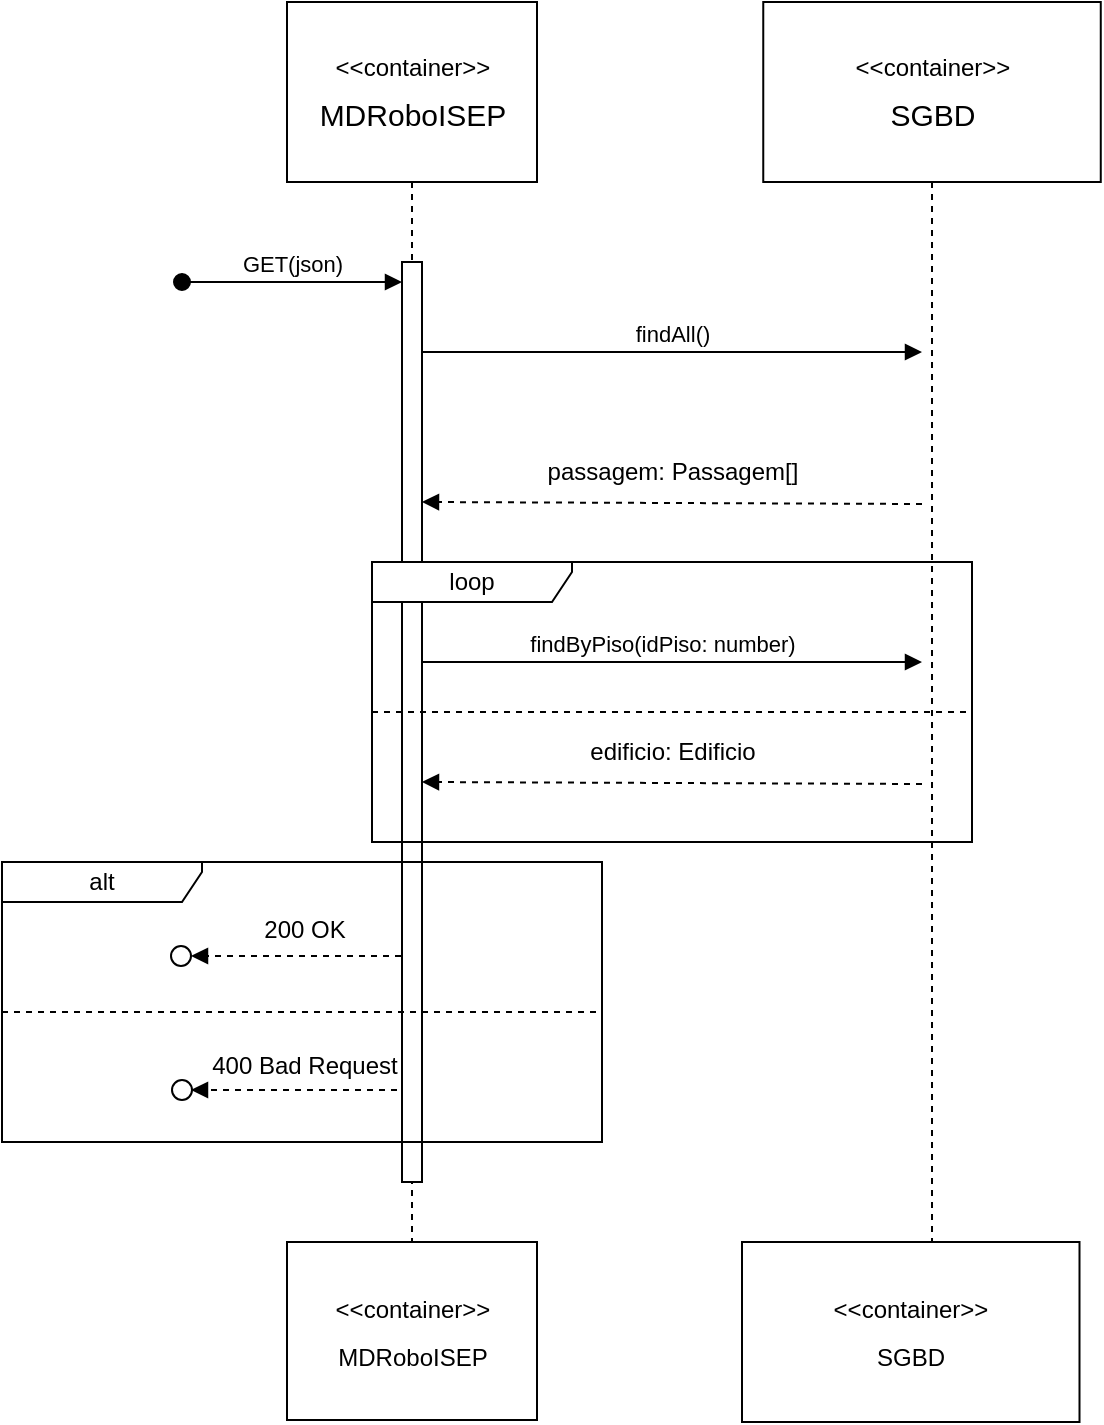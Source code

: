 <mxfile version="22.0.8" type="device">
  <diagram name="Página-1" id="6gCN4_wPPUvXj2OItCq5">
    <mxGraphModel dx="1050" dy="587" grid="1" gridSize="10" guides="1" tooltips="1" connect="1" arrows="1" fold="1" page="1" pageScale="1" pageWidth="827" pageHeight="1169" math="0" shadow="0">
      <root>
        <mxCell id="0" />
        <mxCell id="1" parent="0" />
        <mxCell id="HoYlZ3wIwVS6wh2TnFhM-11" value="&lt;p style=&quot;line-height: 100%;&quot;&gt;&amp;lt;&amp;lt;container&amp;gt;&amp;gt;&lt;/p&gt;&lt;p style=&quot;line-height: 100%;&quot;&gt;&lt;span style=&quot;font-size: 15px;&quot;&gt;SGBD&lt;/span&gt;&lt;/p&gt;" style="shape=umlLifeline;perimeter=lifelinePerimeter;whiteSpace=wrap;html=1;container=1;dropTarget=0;collapsible=0;recursiveResize=0;outlineConnect=0;portConstraint=eastwest;newEdgeStyle={&quot;curved&quot;:0,&quot;rounded&quot;:0};size=90;" parent="1" vertex="1">
          <mxGeometry x="570.63" y="20" width="168.75" height="680" as="geometry" />
        </mxCell>
        <mxCell id="HoYlZ3wIwVS6wh2TnFhM-6" value="&lt;p style=&quot;line-height: 100%;&quot;&gt;&amp;lt;&amp;lt;container&amp;gt;&amp;gt;&lt;/p&gt;&lt;p style=&quot;line-height: 100%;&quot;&gt;&lt;span style=&quot;font-size: 15px;&quot;&gt;MDRoboISEP&lt;/span&gt;&lt;/p&gt;" style="shape=umlLifeline;perimeter=lifelinePerimeter;whiteSpace=wrap;html=1;container=1;dropTarget=0;collapsible=0;recursiveResize=0;outlineConnect=0;portConstraint=eastwest;newEdgeStyle={&quot;curved&quot;:0,&quot;rounded&quot;:0};size=90;" parent="1" vertex="1">
          <mxGeometry x="332.5" y="20" width="125" height="690" as="geometry" />
        </mxCell>
        <mxCell id="HoYlZ3wIwVS6wh2TnFhM-2" value="" style="html=1;points=[[0,0,0,0,5],[0,1,0,0,-5],[1,0,0,0,5],[1,1,0,0,-5]];perimeter=orthogonalPerimeter;outlineConnect=0;targetShapes=umlLifeline;portConstraint=eastwest;newEdgeStyle={&quot;curved&quot;:0,&quot;rounded&quot;:0};" parent="1" vertex="1">
          <mxGeometry x="390" y="150" width="10" height="460" as="geometry" />
        </mxCell>
        <mxCell id="HoYlZ3wIwVS6wh2TnFhM-18" value="findAll()" style="html=1;verticalAlign=bottom;endArrow=block;curved=0;rounded=0;entryX=0;entryY=0;entryDx=0;entryDy=5;entryPerimeter=0;" parent="1" source="HoYlZ3wIwVS6wh2TnFhM-2" edge="1">
          <mxGeometry width="80" relative="1" as="geometry">
            <mxPoint x="337.5" y="200" as="sourcePoint" />
            <mxPoint x="650" y="195" as="targetPoint" />
          </mxGeometry>
        </mxCell>
        <mxCell id="HoYlZ3wIwVS6wh2TnFhM-43" value="GET(json)" style="html=1;verticalAlign=bottom;startArrow=oval;startFill=1;endArrow=block;startSize=8;curved=0;rounded=0;" parent="1" edge="1">
          <mxGeometry x="-0.003" width="60" relative="1" as="geometry">
            <mxPoint x="280" y="160" as="sourcePoint" />
            <mxPoint x="390" y="160" as="targetPoint" />
            <mxPoint as="offset" />
          </mxGeometry>
        </mxCell>
        <mxCell id="hVTGvECh5Qzpq4Tu6uaV-11" value="" style="html=1;verticalAlign=bottom;labelBackgroundColor=none;endArrow=block;endFill=1;dashed=1;rounded=0;exitX=0;exitY=1;exitDx=0;exitDy=-5;exitPerimeter=0;" parent="1" edge="1">
          <mxGeometry width="160" relative="1" as="geometry">
            <mxPoint x="650" y="271" as="sourcePoint" />
            <mxPoint x="400" y="270" as="targetPoint" />
          </mxGeometry>
        </mxCell>
        <mxCell id="hVTGvECh5Qzpq4Tu6uaV-20" value="passagem: Passagem[]" style="text;html=1;align=center;verticalAlign=middle;resizable=0;points=[];autosize=1;strokeColor=none;fillColor=none;" parent="1" vertex="1">
          <mxGeometry x="450" y="240" width="150" height="30" as="geometry" />
        </mxCell>
        <mxCell id="hVTGvECh5Qzpq4Tu6uaV-26" value="&lt;p style=&quot;line-height: 100%;&quot;&gt;&amp;lt;&amp;lt;container&amp;gt;&amp;gt;&lt;/p&gt;&lt;p style=&quot;line-height: 100%;&quot;&gt;SGBD&lt;br&gt;&lt;/p&gt;" style="shape=umlLifeline;perimeter=lifelinePerimeter;whiteSpace=wrap;html=1;container=1;dropTarget=0;collapsible=0;recursiveResize=0;outlineConnect=0;portConstraint=eastwest;newEdgeStyle={&quot;curved&quot;:0,&quot;rounded&quot;:0};size=90;" parent="1" vertex="1">
          <mxGeometry x="560" y="640" width="168.75" height="90" as="geometry" />
        </mxCell>
        <mxCell id="hVTGvECh5Qzpq4Tu6uaV-27" value="&lt;p style=&quot;line-height: 100%;&quot;&gt;&amp;lt;&amp;lt;container&amp;gt;&amp;gt;&lt;/p&gt;&lt;p style=&quot;line-height: 100%;&quot;&gt;MDRoboISEP&lt;br&gt;&lt;/p&gt;" style="shape=umlLifeline;perimeter=lifelinePerimeter;whiteSpace=wrap;html=1;container=1;dropTarget=0;collapsible=0;recursiveResize=0;outlineConnect=0;portConstraint=eastwest;newEdgeStyle={&quot;curved&quot;:0,&quot;rounded&quot;:0};size=90;" parent="1" vertex="1">
          <mxGeometry x="332.5" y="640" width="125" height="89" as="geometry" />
        </mxCell>
        <mxCell id="hVTGvECh5Qzpq4Tu6uaV-31" value="loop" style="shape=umlFrame;whiteSpace=wrap;html=1;pointerEvents=0;recursiveResize=0;container=1;collapsible=0;width=100;height=20;" parent="1" vertex="1">
          <mxGeometry x="375" y="300" width="300" height="140" as="geometry" />
        </mxCell>
        <mxCell id="hVTGvECh5Qzpq4Tu6uaV-33" value="" style="line;strokeWidth=1;dashed=1;labelPosition=center;verticalLabelPosition=bottom;align=left;verticalAlign=top;spacingLeft=20;spacingTop=15;html=1;whiteSpace=wrap;" parent="hVTGvECh5Qzpq4Tu6uaV-31" vertex="1">
          <mxGeometry y="70" width="300" height="10" as="geometry" />
        </mxCell>
        <mxCell id="0VaMarZfn28LJGCMYdvE-1" value="findByPiso(idPiso: number)" style="html=1;verticalAlign=bottom;endArrow=block;curved=0;rounded=0;entryX=0;entryY=0;entryDx=0;entryDy=5;entryPerimeter=0;" parent="1" edge="1">
          <mxGeometry x="-0.04" width="80" relative="1" as="geometry">
            <mxPoint x="400" y="350" as="sourcePoint" />
            <mxPoint x="650" y="350" as="targetPoint" />
            <mxPoint as="offset" />
          </mxGeometry>
        </mxCell>
        <mxCell id="0VaMarZfn28LJGCMYdvE-2" value="" style="html=1;verticalAlign=bottom;labelBackgroundColor=none;endArrow=block;endFill=1;dashed=1;rounded=0;exitX=0;exitY=1;exitDx=0;exitDy=-5;exitPerimeter=0;" parent="1" edge="1">
          <mxGeometry width="160" relative="1" as="geometry">
            <mxPoint x="650" y="411" as="sourcePoint" />
            <mxPoint x="400" y="410" as="targetPoint" />
          </mxGeometry>
        </mxCell>
        <mxCell id="0VaMarZfn28LJGCMYdvE-3" value="edificio: Edificio" style="text;html=1;align=center;verticalAlign=middle;resizable=0;points=[];autosize=1;strokeColor=none;fillColor=none;" parent="1" vertex="1">
          <mxGeometry x="470" y="380" width="110" height="30" as="geometry" />
        </mxCell>
        <mxCell id="0VaMarZfn28LJGCMYdvE-4" value="alt" style="shape=umlFrame;whiteSpace=wrap;html=1;pointerEvents=0;recursiveResize=0;container=1;collapsible=0;width=100;height=20;" parent="1" vertex="1">
          <mxGeometry x="190" y="450" width="300" height="140" as="geometry" />
        </mxCell>
        <mxCell id="0VaMarZfn28LJGCMYdvE-5" value="" style="line;strokeWidth=1;dashed=1;labelPosition=center;verticalLabelPosition=bottom;align=left;verticalAlign=top;spacingLeft=20;spacingTop=15;html=1;whiteSpace=wrap;" parent="0VaMarZfn28LJGCMYdvE-4" vertex="1">
          <mxGeometry y="70" width="300" height="10" as="geometry" />
        </mxCell>
        <mxCell id="0VaMarZfn28LJGCMYdvE-6" value="400&amp;nbsp;Bad Request" style="text;html=1;align=center;verticalAlign=middle;resizable=0;points=[];autosize=1;strokeColor=none;fillColor=none;" parent="0VaMarZfn28LJGCMYdvE-4" vertex="1">
          <mxGeometry x="90.5" y="87" width="120" height="30" as="geometry" />
        </mxCell>
        <mxCell id="0VaMarZfn28LJGCMYdvE-7" value="" style="html=1;verticalAlign=bottom;labelBackgroundColor=none;endArrow=block;endFill=1;dashed=1;rounded=0;entryX=1;entryY=0.5;entryDx=0;entryDy=0;" parent="0VaMarZfn28LJGCMYdvE-4" edge="1">
          <mxGeometry width="160" relative="1" as="geometry">
            <mxPoint x="197.5" y="114" as="sourcePoint" />
            <mxPoint x="94.5" y="114" as="targetPoint" />
            <Array as="points">
              <mxPoint x="127.5" y="114" />
            </Array>
          </mxGeometry>
        </mxCell>
        <mxCell id="0VaMarZfn28LJGCMYdvE-8" value="" style="ellipse;html=1;" parent="0VaMarZfn28LJGCMYdvE-4" vertex="1">
          <mxGeometry x="85" y="109" width="10" height="10" as="geometry" />
        </mxCell>
        <mxCell id="0VaMarZfn28LJGCMYdvE-9" value="" style="ellipse;html=1;" parent="0VaMarZfn28LJGCMYdvE-4" vertex="1">
          <mxGeometry x="84.5" y="42" width="10" height="10" as="geometry" />
        </mxCell>
        <mxCell id="0VaMarZfn28LJGCMYdvE-10" value="" style="html=1;verticalAlign=bottom;labelBackgroundColor=none;endArrow=block;endFill=1;dashed=1;rounded=0;entryX=1;entryY=0.5;entryDx=0;entryDy=0;" parent="0VaMarZfn28LJGCMYdvE-4" edge="1">
          <mxGeometry width="160" relative="1" as="geometry">
            <mxPoint x="199.5" y="47" as="sourcePoint" />
            <mxPoint x="94.5" y="47" as="targetPoint" />
          </mxGeometry>
        </mxCell>
        <mxCell id="0VaMarZfn28LJGCMYdvE-11" value="200 OK" style="text;html=1;align=center;verticalAlign=middle;resizable=0;points=[];autosize=1;strokeColor=none;fillColor=none;" parent="0VaMarZfn28LJGCMYdvE-4" vertex="1">
          <mxGeometry x="120.5" y="19" width="60" height="30" as="geometry" />
        </mxCell>
      </root>
    </mxGraphModel>
  </diagram>
</mxfile>
